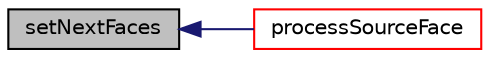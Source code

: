 digraph "setNextFaces"
{
  bgcolor="transparent";
  edge [fontname="Helvetica",fontsize="10",labelfontname="Helvetica",labelfontsize="10"];
  node [fontname="Helvetica",fontsize="10",shape=record];
  rankdir="LR";
  Node1284 [label="setNextFaces",height=0.2,width=0.4,color="black", fillcolor="grey75", style="filled", fontcolor="black"];
  Node1284 -> Node1285 [dir="back",color="midnightblue",fontsize="10",style="solid",fontname="Helvetica"];
  Node1285 [label="processSourceFace",height=0.2,width=0.4,color="red",URL="$a26009.html#a7e5332841dc7da9ee8e89a6552bc5fd2",tooltip="Determine overlap contributions for source face srcFacei. "];
}
